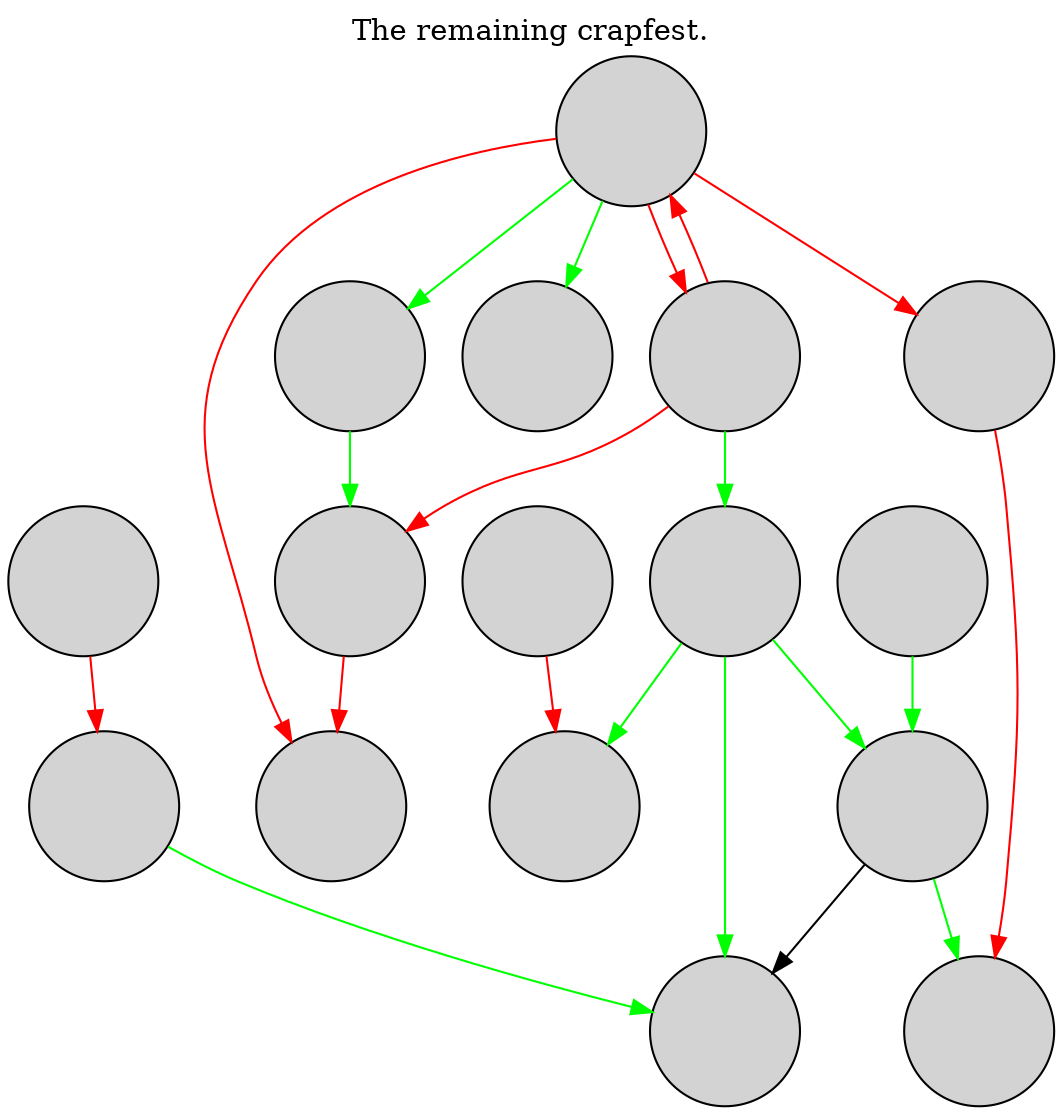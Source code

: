 digraph G {
  labelloc=top
  label="The remaining crapfest."
  node [shape=circle fixedsize=true width=1 height=1 style=filled label="" ]
    normal [ image="images/normal.png" ]
    fighting [ image="images/fighting.png" ]
    fire [ image="images/fire.png" ]
    rock [ image="images/rock.png" ]
    ghost [ image="images/ghost.png" ]
    electric [ image="images/electric.png" ]
    flying [ image="images/flying.png" ]
    bug [ image="images/bug.png" ]
    ground [ image="images/ground.png" ]
    dark [ image="images/dark.png" ]
    poison [ image="images/poison.png" ]
    grass [ image="images/grass.png" ]
    fairy [ image="images/fairy.png" ]
    water [ image="images/water.png" ]
    ice [ image="images/ice.png" ]
    psychic [ image="images/psychic.png" ]

  normal -> rock [ color=red ]
  fighting -> poison [ color=red ]
  fighting -> bug [ color=red ]
  fighting -> ice [ color=green ]
  poison -> ghost [ color=red ]
  ground -> flying [ color=black ]
  rock -> flying [ color=green ]
  bug -> fighting [ color=red ]
  bug -> ghost [ color=red ]
  bug -> psychic [ color=green ]
  bug -> dark [ color=green ]
  bug -> fairy [ color=red ]
  electric -> grass [ color=red ]
  ice -> flying [ color=green ]
  ice -> grass [ color=green ]

  ground -> fire [ color=green ]
  water -> ground [ color=green ]
  ice -> ground [ color=green ]

  psychic -> poison [ color=green ]
  fairy -> fire [ color=red ]

}
